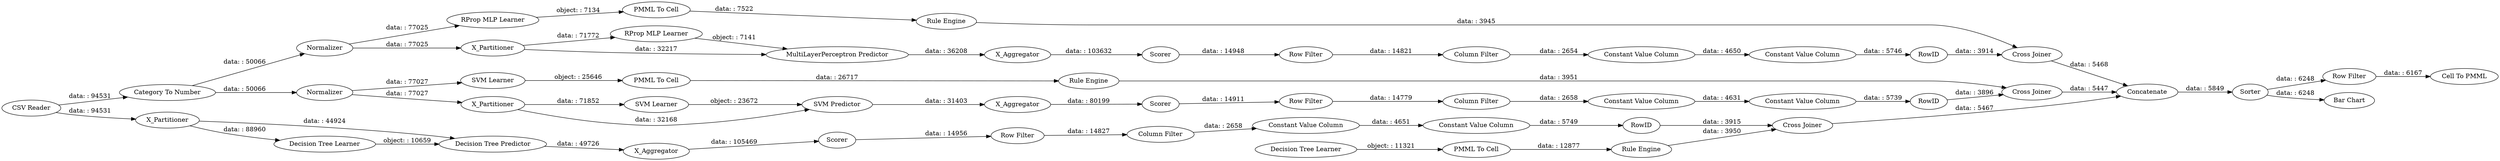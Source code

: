 digraph {
	"-4418957148691353336_22" [label="PMML To Cell"]
	"1638893410998584349_39" [label=Scorer]
	"-2904071318308381182_294" [label="Column Filter"]
	"44204532680574861_58" [label="Category To Number"]
	"-2474379067132430641_7" [label=X_Aggregator]
	"5380493489656824035_39" [label=Normalizer]
	"1638893410998584349_2" [label=X_Partitioner]
	"-2904071318308381182_292" [label="Constant Value Column"]
	"-1850558053395613712_33" [label="Decision Tree Learner"]
	"-2474379067132430641_41" [label=Scorer]
	"-2474379067132430641_39" [label="Cross Joiner"]
	"539400132133071683_293" [label=RowID]
	"3159105046313386592_33" [label="SVM Learner"]
	"-4418957148691353336_35" [label="RProp MLP Learner"]
	"-2904071318308381182_293" [label=RowID]
	"5380493489656824035_2" [label=X_Partitioner]
	"8111526342869497670_294" [label="Column Filter"]
	"-2474379067132430641_31" [label="SVM Learner"]
	"44204532680574861_60" [label=Concatenate]
	"44204532680574861_53" [label="Row Filter"]
	"44204532680574861_54" [label="Cell To PMML"]
	"-2474379067132430641_32" [label="SVM Predictor"]
	"8111526342869497670_9" [label="Row Filter"]
	"5380493489656824035_7" [label=X_Aggregator]
	"-2474379067132430641_40" [label=Normalizer]
	"44204532680574861_1" [label="CSV Reader"]
	"5380493489656824035_31" [label="RProp MLP Learner"]
	"539400132133071683_294" [label="Column Filter"]
	"8111526342869497670_290" [label="Constant Value Column"]
	"8111526342869497670_292" [label="Constant Value Column"]
	"1638893410998584349_32" [label="Decision Tree Predictor"]
	"1638893410998584349_38" [label="Cross Joiner"]
	"5380493489656824035_38" [label="Cross Joiner"]
	"-1850558053395613712_34" [label="Rule Engine"]
	"3159105046313386592_35" [label="Rule Engine"]
	"539400132133071683_290" [label="Constant Value Column"]
	"3159105046313386592_34" [label="PMML To Cell"]
	"-2904071318308381182_9" [label="Row Filter"]
	"-2474379067132430641_2" [label=X_Partitioner]
	"-2904071318308381182_290" [label="Constant Value Column"]
	"44204532680574861_52" [label=Sorter]
	"539400132133071683_292" [label="Constant Value Column"]
	"-1850558053395613712_28" [label="PMML To Cell"]
	"539400132133071683_9" [label="Row Filter"]
	"5380493489656824035_32" [label="MultiLayerPerceptron Predictor"]
	"1638893410998584349_31" [label="Decision Tree Learner"]
	"44204532680574861_59" [label="Bar Chart"]
	"8111526342869497670_293" [label=RowID]
	"1638893410998584349_7" [label=X_Aggregator]
	"-4418957148691353336_34" [label="Rule Engine"]
	"5380493489656824035_40" [label=Scorer]
	"5380493489656824035_40" -> "8111526342869497670_9" [label="data: : 14948"]
	"-2474379067132430641_2" -> "-2474379067132430641_31" [label="data: : 71852"]
	"-2474379067132430641_40" -> "3159105046313386592_33" [label="data: : 77027"]
	"5380493489656824035_39" -> "-4418957148691353336_35" [label="data: : 77025"]
	"5380493489656824035_31" -> "5380493489656824035_32" [label="object: : 7141"]
	"5380493489656824035_2" -> "5380493489656824035_31" [label="data: : 71772"]
	"-2474379067132430641_32" -> "-2474379067132430641_7" [label="data: : 31403"]
	"1638893410998584349_38" -> "44204532680574861_60" [label="data: : 5467"]
	"-1850558053395613712_28" -> "-1850558053395613712_34" [label="data: : 12877"]
	"8111526342869497670_9" -> "8111526342869497670_294" [label="data: : 14821"]
	"44204532680574861_52" -> "44204532680574861_53" [label="data: : 6248"]
	"8111526342869497670_290" -> "8111526342869497670_292" [label="data: : 4650"]
	"3159105046313386592_34" -> "3159105046313386592_35" [label="data: : 26717"]
	"539400132133071683_292" -> "539400132133071683_293" [label="data: : 5739"]
	"8111526342869497670_292" -> "8111526342869497670_293" [label="data: : 5746"]
	"5380493489656824035_32" -> "5380493489656824035_7" [label="data: : 36208"]
	"-2904071318308381182_294" -> "-2904071318308381182_290" [label="data: : 2658"]
	"-2904071318308381182_9" -> "-2904071318308381182_294" [label="data: : 14827"]
	"5380493489656824035_2" -> "5380493489656824035_32" [label="data: : 32217"]
	"3159105046313386592_35" -> "-2474379067132430641_39" [label="data: : 3951"]
	"539400132133071683_293" -> "-2474379067132430641_39" [label="data: : 3896"]
	"44204532680574861_1" -> "1638893410998584349_2" [label="data: : 94531"]
	"44204532680574861_52" -> "44204532680574861_59" [label="data: : 6248"]
	"1638893410998584349_2" -> "1638893410998584349_31" [label="data: : 88960"]
	"-2474379067132430641_7" -> "-2474379067132430641_41" [label="data: : 80199"]
	"1638893410998584349_32" -> "1638893410998584349_7" [label="data: : 49726"]
	"-4418957148691353336_34" -> "5380493489656824035_38" [label="data: : 3945"]
	"-2474379067132430641_40" -> "-2474379067132430641_2" [label="data: : 77027"]
	"44204532680574861_53" -> "44204532680574861_54" [label="data: : 6167"]
	"-1850558053395613712_34" -> "1638893410998584349_38" [label="data: : 3950"]
	"-2474379067132430641_41" -> "539400132133071683_9" [label="data: : 14911"]
	"8111526342869497670_294" -> "8111526342869497670_290" [label="data: : 2654"]
	"44204532680574861_58" -> "-2474379067132430641_40" [label="data: : 50066"]
	"-4418957148691353336_35" -> "-4418957148691353336_22" [label="object: : 7134"]
	"5380493489656824035_38" -> "44204532680574861_60" [label="data: : 5468"]
	"3159105046313386592_33" -> "3159105046313386592_34" [label="object: : 25646"]
	"-2904071318308381182_293" -> "1638893410998584349_38" [label="data: : 3915"]
	"1638893410998584349_7" -> "1638893410998584349_39" [label="data: : 105469"]
	"-2904071318308381182_292" -> "-2904071318308381182_293" [label="data: : 5749"]
	"539400132133071683_290" -> "539400132133071683_292" [label="data: : 4631"]
	"539400132133071683_9" -> "539400132133071683_294" [label="data: : 14779"]
	"5380493489656824035_7" -> "5380493489656824035_40" [label="data: : 103632"]
	"-2474379067132430641_39" -> "44204532680574861_60" [label="data: : 5447"]
	"-1850558053395613712_33" -> "-1850558053395613712_28" [label="object: : 11321"]
	"-4418957148691353336_22" -> "-4418957148691353336_34" [label="data: : 7522"]
	"-2904071318308381182_290" -> "-2904071318308381182_292" [label="data: : 4651"]
	"1638893410998584349_31" -> "1638893410998584349_32" [label="object: : 10659"]
	"44204532680574861_60" -> "44204532680574861_52" [label="data: : 5849"]
	"539400132133071683_294" -> "539400132133071683_290" [label="data: : 2658"]
	"44204532680574861_58" -> "5380493489656824035_39" [label="data: : 50066"]
	"-2474379067132430641_31" -> "-2474379067132430641_32" [label="object: : 23672"]
	"8111526342869497670_293" -> "5380493489656824035_38" [label="data: : 3914"]
	"1638893410998584349_39" -> "-2904071318308381182_9" [label="data: : 14956"]
	"-2474379067132430641_2" -> "-2474379067132430641_32" [label="data: : 32168"]
	"44204532680574861_1" -> "44204532680574861_58" [label="data: : 94531"]
	"1638893410998584349_2" -> "1638893410998584349_32" [label="data: : 44924"]
	"5380493489656824035_39" -> "5380493489656824035_2" [label="data: : 77025"]
	rankdir=LR
}
